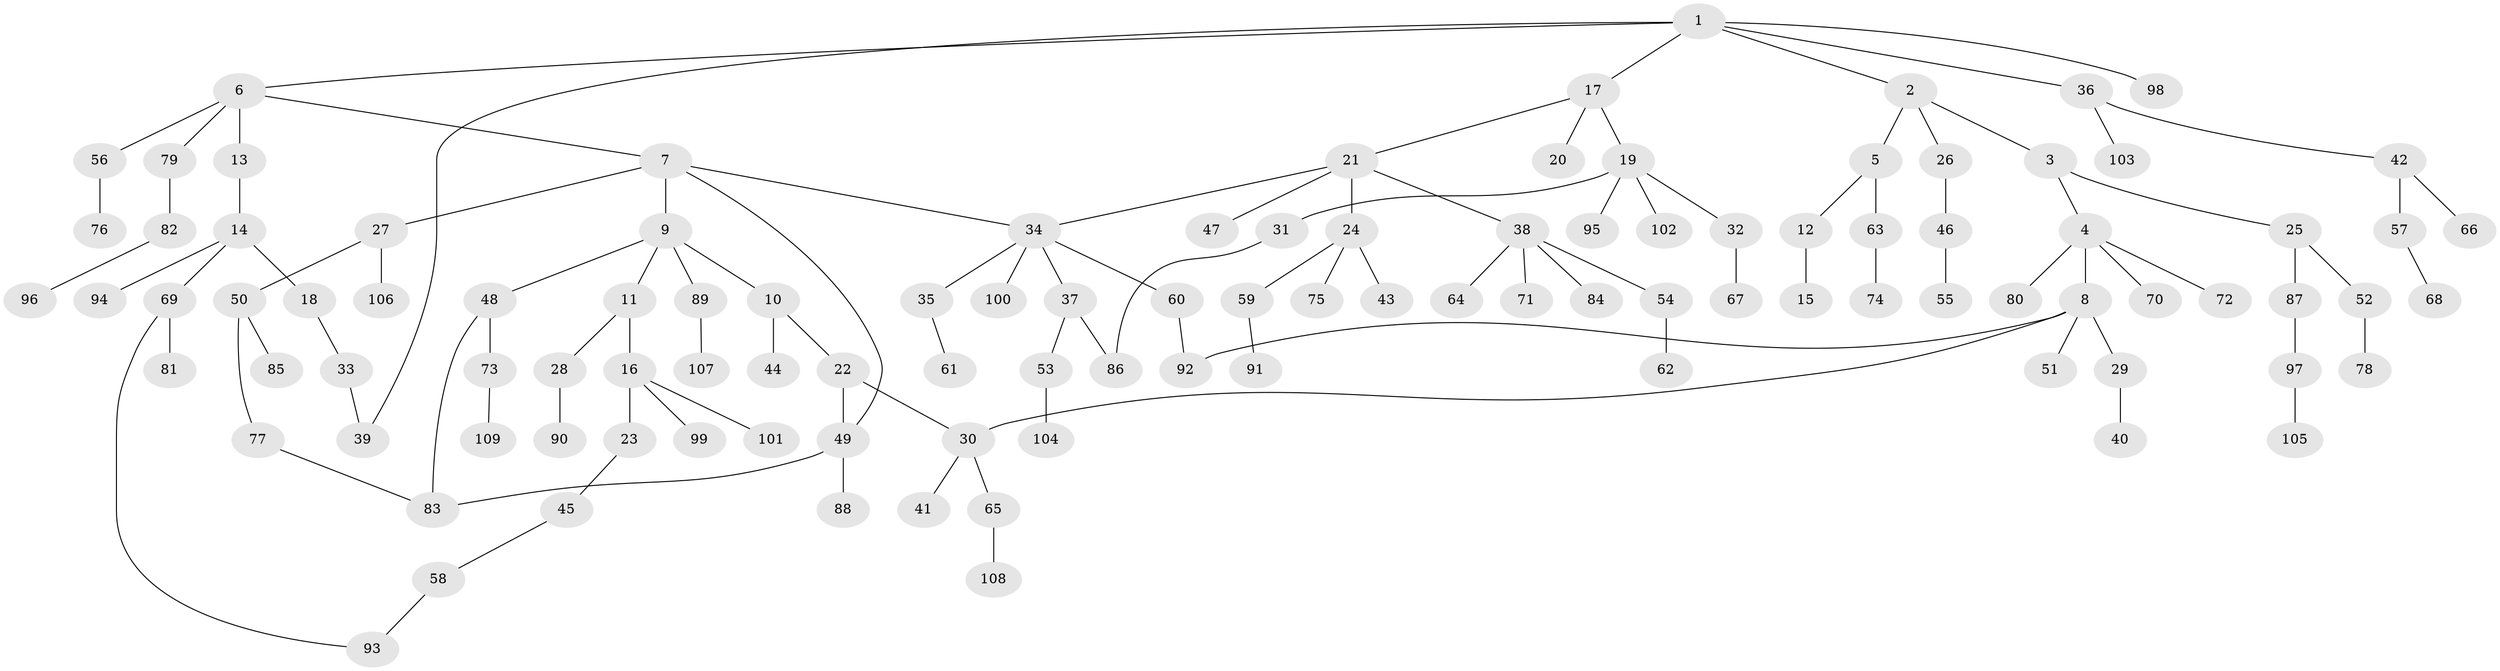 // Generated by graph-tools (version 1.1) at 2025/13/03/09/25 04:13:38]
// undirected, 109 vertices, 117 edges
graph export_dot {
graph [start="1"]
  node [color=gray90,style=filled];
  1;
  2;
  3;
  4;
  5;
  6;
  7;
  8;
  9;
  10;
  11;
  12;
  13;
  14;
  15;
  16;
  17;
  18;
  19;
  20;
  21;
  22;
  23;
  24;
  25;
  26;
  27;
  28;
  29;
  30;
  31;
  32;
  33;
  34;
  35;
  36;
  37;
  38;
  39;
  40;
  41;
  42;
  43;
  44;
  45;
  46;
  47;
  48;
  49;
  50;
  51;
  52;
  53;
  54;
  55;
  56;
  57;
  58;
  59;
  60;
  61;
  62;
  63;
  64;
  65;
  66;
  67;
  68;
  69;
  70;
  71;
  72;
  73;
  74;
  75;
  76;
  77;
  78;
  79;
  80;
  81;
  82;
  83;
  84;
  85;
  86;
  87;
  88;
  89;
  90;
  91;
  92;
  93;
  94;
  95;
  96;
  97;
  98;
  99;
  100;
  101;
  102;
  103;
  104;
  105;
  106;
  107;
  108;
  109;
  1 -- 2;
  1 -- 6;
  1 -- 17;
  1 -- 36;
  1 -- 39;
  1 -- 98;
  2 -- 3;
  2 -- 5;
  2 -- 26;
  3 -- 4;
  3 -- 25;
  4 -- 8;
  4 -- 70;
  4 -- 72;
  4 -- 80;
  5 -- 12;
  5 -- 63;
  6 -- 7;
  6 -- 13;
  6 -- 56;
  6 -- 79;
  7 -- 9;
  7 -- 27;
  7 -- 49;
  7 -- 34;
  8 -- 29;
  8 -- 51;
  8 -- 92;
  8 -- 30;
  9 -- 10;
  9 -- 11;
  9 -- 48;
  9 -- 89;
  10 -- 22;
  10 -- 44;
  11 -- 16;
  11 -- 28;
  12 -- 15;
  13 -- 14;
  14 -- 18;
  14 -- 69;
  14 -- 94;
  16 -- 23;
  16 -- 99;
  16 -- 101;
  17 -- 19;
  17 -- 20;
  17 -- 21;
  18 -- 33;
  19 -- 31;
  19 -- 32;
  19 -- 95;
  19 -- 102;
  21 -- 24;
  21 -- 34;
  21 -- 38;
  21 -- 47;
  22 -- 30;
  22 -- 49;
  23 -- 45;
  24 -- 43;
  24 -- 59;
  24 -- 75;
  25 -- 52;
  25 -- 87;
  26 -- 46;
  27 -- 50;
  27 -- 106;
  28 -- 90;
  29 -- 40;
  30 -- 41;
  30 -- 65;
  31 -- 86;
  32 -- 67;
  33 -- 39;
  34 -- 35;
  34 -- 37;
  34 -- 60;
  34 -- 100;
  35 -- 61;
  36 -- 42;
  36 -- 103;
  37 -- 53;
  37 -- 86;
  38 -- 54;
  38 -- 64;
  38 -- 71;
  38 -- 84;
  42 -- 57;
  42 -- 66;
  45 -- 58;
  46 -- 55;
  48 -- 73;
  48 -- 83;
  49 -- 83;
  49 -- 88;
  50 -- 77;
  50 -- 85;
  52 -- 78;
  53 -- 104;
  54 -- 62;
  56 -- 76;
  57 -- 68;
  58 -- 93;
  59 -- 91;
  60 -- 92;
  63 -- 74;
  65 -- 108;
  69 -- 81;
  69 -- 93;
  73 -- 109;
  77 -- 83;
  79 -- 82;
  82 -- 96;
  87 -- 97;
  89 -- 107;
  97 -- 105;
}
